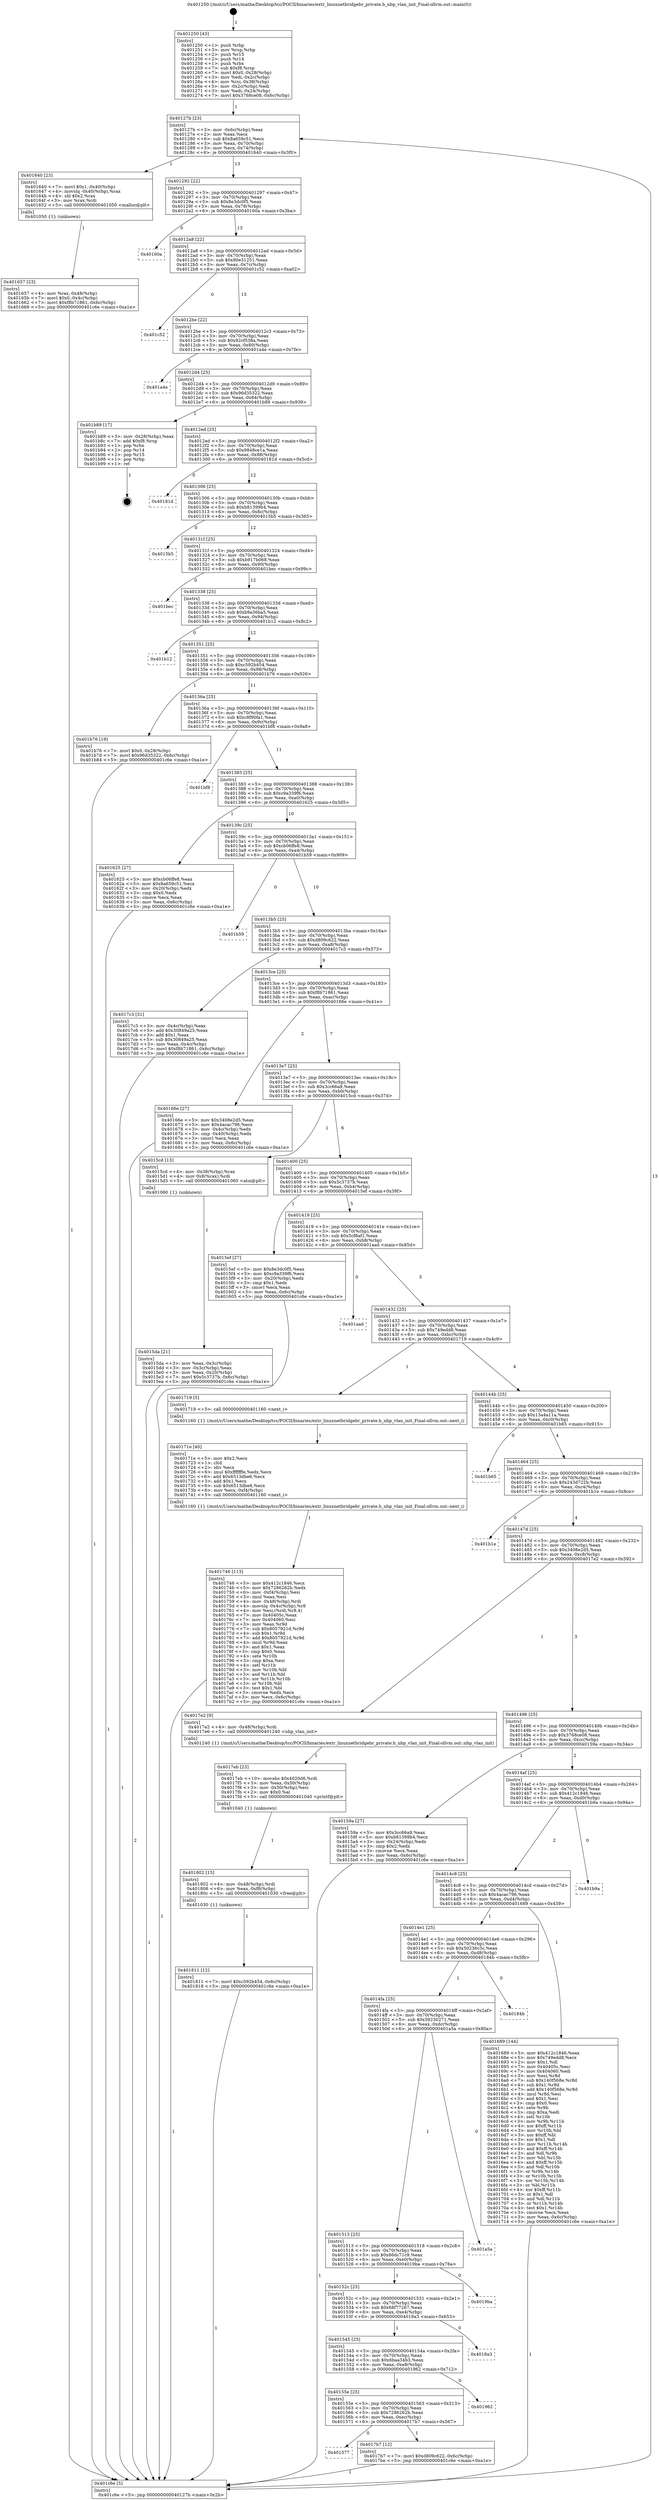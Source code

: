 digraph "0x401250" {
  label = "0x401250 (/mnt/c/Users/mathe/Desktop/tcc/POCII/binaries/extr_linuxnetbridgebr_private.h_nbp_vlan_init_Final-ollvm.out::main(0))"
  labelloc = "t"
  node[shape=record]

  Entry [label="",width=0.3,height=0.3,shape=circle,fillcolor=black,style=filled]
  "0x40127b" [label="{
     0x40127b [23]\l
     | [instrs]\l
     &nbsp;&nbsp;0x40127b \<+3\>: mov -0x6c(%rbp),%eax\l
     &nbsp;&nbsp;0x40127e \<+2\>: mov %eax,%ecx\l
     &nbsp;&nbsp;0x401280 \<+6\>: sub $0x8a659c51,%ecx\l
     &nbsp;&nbsp;0x401286 \<+3\>: mov %eax,-0x70(%rbp)\l
     &nbsp;&nbsp;0x401289 \<+3\>: mov %ecx,-0x74(%rbp)\l
     &nbsp;&nbsp;0x40128c \<+6\>: je 0000000000401640 \<main+0x3f0\>\l
  }"]
  "0x401640" [label="{
     0x401640 [23]\l
     | [instrs]\l
     &nbsp;&nbsp;0x401640 \<+7\>: movl $0x1,-0x40(%rbp)\l
     &nbsp;&nbsp;0x401647 \<+4\>: movslq -0x40(%rbp),%rax\l
     &nbsp;&nbsp;0x40164b \<+4\>: shl $0x2,%rax\l
     &nbsp;&nbsp;0x40164f \<+3\>: mov %rax,%rdi\l
     &nbsp;&nbsp;0x401652 \<+5\>: call 0000000000401050 \<malloc@plt\>\l
     | [calls]\l
     &nbsp;&nbsp;0x401050 \{1\} (unknown)\l
  }"]
  "0x401292" [label="{
     0x401292 [22]\l
     | [instrs]\l
     &nbsp;&nbsp;0x401292 \<+5\>: jmp 0000000000401297 \<main+0x47\>\l
     &nbsp;&nbsp;0x401297 \<+3\>: mov -0x70(%rbp),%eax\l
     &nbsp;&nbsp;0x40129a \<+5\>: sub $0x8e3dc0f5,%eax\l
     &nbsp;&nbsp;0x40129f \<+3\>: mov %eax,-0x78(%rbp)\l
     &nbsp;&nbsp;0x4012a2 \<+6\>: je 000000000040160a \<main+0x3ba\>\l
  }"]
  Exit [label="",width=0.3,height=0.3,shape=circle,fillcolor=black,style=filled,peripheries=2]
  "0x40160a" [label="{
     0x40160a\l
  }", style=dashed]
  "0x4012a8" [label="{
     0x4012a8 [22]\l
     | [instrs]\l
     &nbsp;&nbsp;0x4012a8 \<+5\>: jmp 00000000004012ad \<main+0x5d\>\l
     &nbsp;&nbsp;0x4012ad \<+3\>: mov -0x70(%rbp),%eax\l
     &nbsp;&nbsp;0x4012b0 \<+5\>: sub $0x90e31251,%eax\l
     &nbsp;&nbsp;0x4012b5 \<+3\>: mov %eax,-0x7c(%rbp)\l
     &nbsp;&nbsp;0x4012b8 \<+6\>: je 0000000000401c52 \<main+0xa02\>\l
  }"]
  "0x401811" [label="{
     0x401811 [12]\l
     | [instrs]\l
     &nbsp;&nbsp;0x401811 \<+7\>: movl $0xc592b454,-0x6c(%rbp)\l
     &nbsp;&nbsp;0x401818 \<+5\>: jmp 0000000000401c6e \<main+0xa1e\>\l
  }"]
  "0x401c52" [label="{
     0x401c52\l
  }", style=dashed]
  "0x4012be" [label="{
     0x4012be [22]\l
     | [instrs]\l
     &nbsp;&nbsp;0x4012be \<+5\>: jmp 00000000004012c3 \<main+0x73\>\l
     &nbsp;&nbsp;0x4012c3 \<+3\>: mov -0x70(%rbp),%eax\l
     &nbsp;&nbsp;0x4012c6 \<+5\>: sub $0x92cf538a,%eax\l
     &nbsp;&nbsp;0x4012cb \<+3\>: mov %eax,-0x80(%rbp)\l
     &nbsp;&nbsp;0x4012ce \<+6\>: je 0000000000401a4e \<main+0x7fe\>\l
  }"]
  "0x401802" [label="{
     0x401802 [15]\l
     | [instrs]\l
     &nbsp;&nbsp;0x401802 \<+4\>: mov -0x48(%rbp),%rdi\l
     &nbsp;&nbsp;0x401806 \<+6\>: mov %eax,-0xf8(%rbp)\l
     &nbsp;&nbsp;0x40180c \<+5\>: call 0000000000401030 \<free@plt\>\l
     | [calls]\l
     &nbsp;&nbsp;0x401030 \{1\} (unknown)\l
  }"]
  "0x401a4e" [label="{
     0x401a4e\l
  }", style=dashed]
  "0x4012d4" [label="{
     0x4012d4 [25]\l
     | [instrs]\l
     &nbsp;&nbsp;0x4012d4 \<+5\>: jmp 00000000004012d9 \<main+0x89\>\l
     &nbsp;&nbsp;0x4012d9 \<+3\>: mov -0x70(%rbp),%eax\l
     &nbsp;&nbsp;0x4012dc \<+5\>: sub $0x96d35322,%eax\l
     &nbsp;&nbsp;0x4012e1 \<+6\>: mov %eax,-0x84(%rbp)\l
     &nbsp;&nbsp;0x4012e7 \<+6\>: je 0000000000401b89 \<main+0x939\>\l
  }"]
  "0x4017eb" [label="{
     0x4017eb [23]\l
     | [instrs]\l
     &nbsp;&nbsp;0x4017eb \<+10\>: movabs $0x4020d6,%rdi\l
     &nbsp;&nbsp;0x4017f5 \<+3\>: mov %eax,-0x50(%rbp)\l
     &nbsp;&nbsp;0x4017f8 \<+3\>: mov -0x50(%rbp),%esi\l
     &nbsp;&nbsp;0x4017fb \<+2\>: mov $0x0,%al\l
     &nbsp;&nbsp;0x4017fd \<+5\>: call 0000000000401040 \<printf@plt\>\l
     | [calls]\l
     &nbsp;&nbsp;0x401040 \{1\} (unknown)\l
  }"]
  "0x401b89" [label="{
     0x401b89 [17]\l
     | [instrs]\l
     &nbsp;&nbsp;0x401b89 \<+3\>: mov -0x28(%rbp),%eax\l
     &nbsp;&nbsp;0x401b8c \<+7\>: add $0xf8,%rsp\l
     &nbsp;&nbsp;0x401b93 \<+1\>: pop %rbx\l
     &nbsp;&nbsp;0x401b94 \<+2\>: pop %r14\l
     &nbsp;&nbsp;0x401b96 \<+2\>: pop %r15\l
     &nbsp;&nbsp;0x401b98 \<+1\>: pop %rbp\l
     &nbsp;&nbsp;0x401b99 \<+1\>: ret\l
  }"]
  "0x4012ed" [label="{
     0x4012ed [25]\l
     | [instrs]\l
     &nbsp;&nbsp;0x4012ed \<+5\>: jmp 00000000004012f2 \<main+0xa2\>\l
     &nbsp;&nbsp;0x4012f2 \<+3\>: mov -0x70(%rbp),%eax\l
     &nbsp;&nbsp;0x4012f5 \<+5\>: sub $0x9848ce1a,%eax\l
     &nbsp;&nbsp;0x4012fa \<+6\>: mov %eax,-0x88(%rbp)\l
     &nbsp;&nbsp;0x401300 \<+6\>: je 000000000040181d \<main+0x5cd\>\l
  }"]
  "0x401577" [label="{
     0x401577\l
  }", style=dashed]
  "0x40181d" [label="{
     0x40181d\l
  }", style=dashed]
  "0x401306" [label="{
     0x401306 [25]\l
     | [instrs]\l
     &nbsp;&nbsp;0x401306 \<+5\>: jmp 000000000040130b \<main+0xbb\>\l
     &nbsp;&nbsp;0x40130b \<+3\>: mov -0x70(%rbp),%eax\l
     &nbsp;&nbsp;0x40130e \<+5\>: sub $0xb81399b4,%eax\l
     &nbsp;&nbsp;0x401313 \<+6\>: mov %eax,-0x8c(%rbp)\l
     &nbsp;&nbsp;0x401319 \<+6\>: je 00000000004015b5 \<main+0x365\>\l
  }"]
  "0x4017b7" [label="{
     0x4017b7 [12]\l
     | [instrs]\l
     &nbsp;&nbsp;0x4017b7 \<+7\>: movl $0xd809c622,-0x6c(%rbp)\l
     &nbsp;&nbsp;0x4017be \<+5\>: jmp 0000000000401c6e \<main+0xa1e\>\l
  }"]
  "0x4015b5" [label="{
     0x4015b5\l
  }", style=dashed]
  "0x40131f" [label="{
     0x40131f [25]\l
     | [instrs]\l
     &nbsp;&nbsp;0x40131f \<+5\>: jmp 0000000000401324 \<main+0xd4\>\l
     &nbsp;&nbsp;0x401324 \<+3\>: mov -0x70(%rbp),%eax\l
     &nbsp;&nbsp;0x401327 \<+5\>: sub $0xb917b068,%eax\l
     &nbsp;&nbsp;0x40132c \<+6\>: mov %eax,-0x90(%rbp)\l
     &nbsp;&nbsp;0x401332 \<+6\>: je 0000000000401bec \<main+0x99c\>\l
  }"]
  "0x40155e" [label="{
     0x40155e [25]\l
     | [instrs]\l
     &nbsp;&nbsp;0x40155e \<+5\>: jmp 0000000000401563 \<main+0x313\>\l
     &nbsp;&nbsp;0x401563 \<+3\>: mov -0x70(%rbp),%eax\l
     &nbsp;&nbsp;0x401566 \<+5\>: sub $0x7286262b,%eax\l
     &nbsp;&nbsp;0x40156b \<+6\>: mov %eax,-0xec(%rbp)\l
     &nbsp;&nbsp;0x401571 \<+6\>: je 00000000004017b7 \<main+0x567\>\l
  }"]
  "0x401bec" [label="{
     0x401bec\l
  }", style=dashed]
  "0x401338" [label="{
     0x401338 [25]\l
     | [instrs]\l
     &nbsp;&nbsp;0x401338 \<+5\>: jmp 000000000040133d \<main+0xed\>\l
     &nbsp;&nbsp;0x40133d \<+3\>: mov -0x70(%rbp),%eax\l
     &nbsp;&nbsp;0x401340 \<+5\>: sub $0xb9a36ba5,%eax\l
     &nbsp;&nbsp;0x401345 \<+6\>: mov %eax,-0x94(%rbp)\l
     &nbsp;&nbsp;0x40134b \<+6\>: je 0000000000401b12 \<main+0x8c2\>\l
  }"]
  "0x401962" [label="{
     0x401962\l
  }", style=dashed]
  "0x401b12" [label="{
     0x401b12\l
  }", style=dashed]
  "0x401351" [label="{
     0x401351 [25]\l
     | [instrs]\l
     &nbsp;&nbsp;0x401351 \<+5\>: jmp 0000000000401356 \<main+0x106\>\l
     &nbsp;&nbsp;0x401356 \<+3\>: mov -0x70(%rbp),%eax\l
     &nbsp;&nbsp;0x401359 \<+5\>: sub $0xc592b454,%eax\l
     &nbsp;&nbsp;0x40135e \<+6\>: mov %eax,-0x98(%rbp)\l
     &nbsp;&nbsp;0x401364 \<+6\>: je 0000000000401b76 \<main+0x926\>\l
  }"]
  "0x401545" [label="{
     0x401545 [25]\l
     | [instrs]\l
     &nbsp;&nbsp;0x401545 \<+5\>: jmp 000000000040154a \<main+0x2fa\>\l
     &nbsp;&nbsp;0x40154a \<+3\>: mov -0x70(%rbp),%eax\l
     &nbsp;&nbsp;0x40154d \<+5\>: sub $0x6baa34b3,%eax\l
     &nbsp;&nbsp;0x401552 \<+6\>: mov %eax,-0xe8(%rbp)\l
     &nbsp;&nbsp;0x401558 \<+6\>: je 0000000000401962 \<main+0x712\>\l
  }"]
  "0x401b76" [label="{
     0x401b76 [19]\l
     | [instrs]\l
     &nbsp;&nbsp;0x401b76 \<+7\>: movl $0x0,-0x28(%rbp)\l
     &nbsp;&nbsp;0x401b7d \<+7\>: movl $0x96d35322,-0x6c(%rbp)\l
     &nbsp;&nbsp;0x401b84 \<+5\>: jmp 0000000000401c6e \<main+0xa1e\>\l
  }"]
  "0x40136a" [label="{
     0x40136a [25]\l
     | [instrs]\l
     &nbsp;&nbsp;0x40136a \<+5\>: jmp 000000000040136f \<main+0x11f\>\l
     &nbsp;&nbsp;0x40136f \<+3\>: mov -0x70(%rbp),%eax\l
     &nbsp;&nbsp;0x401372 \<+5\>: sub $0xc8f90fa1,%eax\l
     &nbsp;&nbsp;0x401377 \<+6\>: mov %eax,-0x9c(%rbp)\l
     &nbsp;&nbsp;0x40137d \<+6\>: je 0000000000401bf8 \<main+0x9a8\>\l
  }"]
  "0x4018a3" [label="{
     0x4018a3\l
  }", style=dashed]
  "0x401bf8" [label="{
     0x401bf8\l
  }", style=dashed]
  "0x401383" [label="{
     0x401383 [25]\l
     | [instrs]\l
     &nbsp;&nbsp;0x401383 \<+5\>: jmp 0000000000401388 \<main+0x138\>\l
     &nbsp;&nbsp;0x401388 \<+3\>: mov -0x70(%rbp),%eax\l
     &nbsp;&nbsp;0x40138b \<+5\>: sub $0xc9a339f6,%eax\l
     &nbsp;&nbsp;0x401390 \<+6\>: mov %eax,-0xa0(%rbp)\l
     &nbsp;&nbsp;0x401396 \<+6\>: je 0000000000401625 \<main+0x3d5\>\l
  }"]
  "0x40152c" [label="{
     0x40152c [25]\l
     | [instrs]\l
     &nbsp;&nbsp;0x40152c \<+5\>: jmp 0000000000401531 \<main+0x2e1\>\l
     &nbsp;&nbsp;0x401531 \<+3\>: mov -0x70(%rbp),%eax\l
     &nbsp;&nbsp;0x401534 \<+5\>: sub $0x68f77267,%eax\l
     &nbsp;&nbsp;0x401539 \<+6\>: mov %eax,-0xe4(%rbp)\l
     &nbsp;&nbsp;0x40153f \<+6\>: je 00000000004018a3 \<main+0x653\>\l
  }"]
  "0x401625" [label="{
     0x401625 [27]\l
     | [instrs]\l
     &nbsp;&nbsp;0x401625 \<+5\>: mov $0xcb06ffe8,%eax\l
     &nbsp;&nbsp;0x40162a \<+5\>: mov $0x8a659c51,%ecx\l
     &nbsp;&nbsp;0x40162f \<+3\>: mov -0x20(%rbp),%edx\l
     &nbsp;&nbsp;0x401632 \<+3\>: cmp $0x0,%edx\l
     &nbsp;&nbsp;0x401635 \<+3\>: cmove %ecx,%eax\l
     &nbsp;&nbsp;0x401638 \<+3\>: mov %eax,-0x6c(%rbp)\l
     &nbsp;&nbsp;0x40163b \<+5\>: jmp 0000000000401c6e \<main+0xa1e\>\l
  }"]
  "0x40139c" [label="{
     0x40139c [25]\l
     | [instrs]\l
     &nbsp;&nbsp;0x40139c \<+5\>: jmp 00000000004013a1 \<main+0x151\>\l
     &nbsp;&nbsp;0x4013a1 \<+3\>: mov -0x70(%rbp),%eax\l
     &nbsp;&nbsp;0x4013a4 \<+5\>: sub $0xcb06ffe8,%eax\l
     &nbsp;&nbsp;0x4013a9 \<+6\>: mov %eax,-0xa4(%rbp)\l
     &nbsp;&nbsp;0x4013af \<+6\>: je 0000000000401b59 \<main+0x909\>\l
  }"]
  "0x4019ba" [label="{
     0x4019ba\l
  }", style=dashed]
  "0x401b59" [label="{
     0x401b59\l
  }", style=dashed]
  "0x4013b5" [label="{
     0x4013b5 [25]\l
     | [instrs]\l
     &nbsp;&nbsp;0x4013b5 \<+5\>: jmp 00000000004013ba \<main+0x16a\>\l
     &nbsp;&nbsp;0x4013ba \<+3\>: mov -0x70(%rbp),%eax\l
     &nbsp;&nbsp;0x4013bd \<+5\>: sub $0xd809c622,%eax\l
     &nbsp;&nbsp;0x4013c2 \<+6\>: mov %eax,-0xa8(%rbp)\l
     &nbsp;&nbsp;0x4013c8 \<+6\>: je 00000000004017c3 \<main+0x573\>\l
  }"]
  "0x401513" [label="{
     0x401513 [25]\l
     | [instrs]\l
     &nbsp;&nbsp;0x401513 \<+5\>: jmp 0000000000401518 \<main+0x2c8\>\l
     &nbsp;&nbsp;0x401518 \<+3\>: mov -0x70(%rbp),%eax\l
     &nbsp;&nbsp;0x40151b \<+5\>: sub $0x66dc71c9,%eax\l
     &nbsp;&nbsp;0x401520 \<+6\>: mov %eax,-0xe0(%rbp)\l
     &nbsp;&nbsp;0x401526 \<+6\>: je 00000000004019ba \<main+0x76a\>\l
  }"]
  "0x4017c3" [label="{
     0x4017c3 [31]\l
     | [instrs]\l
     &nbsp;&nbsp;0x4017c3 \<+3\>: mov -0x4c(%rbp),%eax\l
     &nbsp;&nbsp;0x4017c6 \<+5\>: add $0x30849a25,%eax\l
     &nbsp;&nbsp;0x4017cb \<+3\>: add $0x1,%eax\l
     &nbsp;&nbsp;0x4017ce \<+5\>: sub $0x30849a25,%eax\l
     &nbsp;&nbsp;0x4017d3 \<+3\>: mov %eax,-0x4c(%rbp)\l
     &nbsp;&nbsp;0x4017d6 \<+7\>: movl $0xf8b71861,-0x6c(%rbp)\l
     &nbsp;&nbsp;0x4017dd \<+5\>: jmp 0000000000401c6e \<main+0xa1e\>\l
  }"]
  "0x4013ce" [label="{
     0x4013ce [25]\l
     | [instrs]\l
     &nbsp;&nbsp;0x4013ce \<+5\>: jmp 00000000004013d3 \<main+0x183\>\l
     &nbsp;&nbsp;0x4013d3 \<+3\>: mov -0x70(%rbp),%eax\l
     &nbsp;&nbsp;0x4013d6 \<+5\>: sub $0xf8b71861,%eax\l
     &nbsp;&nbsp;0x4013db \<+6\>: mov %eax,-0xac(%rbp)\l
     &nbsp;&nbsp;0x4013e1 \<+6\>: je 000000000040166e \<main+0x41e\>\l
  }"]
  "0x401a5a" [label="{
     0x401a5a\l
  }", style=dashed]
  "0x40166e" [label="{
     0x40166e [27]\l
     | [instrs]\l
     &nbsp;&nbsp;0x40166e \<+5\>: mov $0x3408e2d5,%eax\l
     &nbsp;&nbsp;0x401673 \<+5\>: mov $0x4acac796,%ecx\l
     &nbsp;&nbsp;0x401678 \<+3\>: mov -0x4c(%rbp),%edx\l
     &nbsp;&nbsp;0x40167b \<+3\>: cmp -0x40(%rbp),%edx\l
     &nbsp;&nbsp;0x40167e \<+3\>: cmovl %ecx,%eax\l
     &nbsp;&nbsp;0x401681 \<+3\>: mov %eax,-0x6c(%rbp)\l
     &nbsp;&nbsp;0x401684 \<+5\>: jmp 0000000000401c6e \<main+0xa1e\>\l
  }"]
  "0x4013e7" [label="{
     0x4013e7 [25]\l
     | [instrs]\l
     &nbsp;&nbsp;0x4013e7 \<+5\>: jmp 00000000004013ec \<main+0x19c\>\l
     &nbsp;&nbsp;0x4013ec \<+3\>: mov -0x70(%rbp),%eax\l
     &nbsp;&nbsp;0x4013ef \<+5\>: sub $0x3cc66a9,%eax\l
     &nbsp;&nbsp;0x4013f4 \<+6\>: mov %eax,-0xb0(%rbp)\l
     &nbsp;&nbsp;0x4013fa \<+6\>: je 00000000004015cd \<main+0x37d\>\l
  }"]
  "0x4014fa" [label="{
     0x4014fa [25]\l
     | [instrs]\l
     &nbsp;&nbsp;0x4014fa \<+5\>: jmp 00000000004014ff \<main+0x2af\>\l
     &nbsp;&nbsp;0x4014ff \<+3\>: mov -0x70(%rbp),%eax\l
     &nbsp;&nbsp;0x401502 \<+5\>: sub $0x59230271,%eax\l
     &nbsp;&nbsp;0x401507 \<+6\>: mov %eax,-0xdc(%rbp)\l
     &nbsp;&nbsp;0x40150d \<+6\>: je 0000000000401a5a \<main+0x80a\>\l
  }"]
  "0x4015cd" [label="{
     0x4015cd [13]\l
     | [instrs]\l
     &nbsp;&nbsp;0x4015cd \<+4\>: mov -0x38(%rbp),%rax\l
     &nbsp;&nbsp;0x4015d1 \<+4\>: mov 0x8(%rax),%rdi\l
     &nbsp;&nbsp;0x4015d5 \<+5\>: call 0000000000401060 \<atoi@plt\>\l
     | [calls]\l
     &nbsp;&nbsp;0x401060 \{1\} (unknown)\l
  }"]
  "0x401400" [label="{
     0x401400 [25]\l
     | [instrs]\l
     &nbsp;&nbsp;0x401400 \<+5\>: jmp 0000000000401405 \<main+0x1b5\>\l
     &nbsp;&nbsp;0x401405 \<+3\>: mov -0x70(%rbp),%eax\l
     &nbsp;&nbsp;0x401408 \<+5\>: sub $0x5c3737b,%eax\l
     &nbsp;&nbsp;0x40140d \<+6\>: mov %eax,-0xb4(%rbp)\l
     &nbsp;&nbsp;0x401413 \<+6\>: je 00000000004015ef \<main+0x39f\>\l
  }"]
  "0x40184b" [label="{
     0x40184b\l
  }", style=dashed]
  "0x4015ef" [label="{
     0x4015ef [27]\l
     | [instrs]\l
     &nbsp;&nbsp;0x4015ef \<+5\>: mov $0x8e3dc0f5,%eax\l
     &nbsp;&nbsp;0x4015f4 \<+5\>: mov $0xc9a339f6,%ecx\l
     &nbsp;&nbsp;0x4015f9 \<+3\>: mov -0x20(%rbp),%edx\l
     &nbsp;&nbsp;0x4015fc \<+3\>: cmp $0x1,%edx\l
     &nbsp;&nbsp;0x4015ff \<+3\>: cmovl %ecx,%eax\l
     &nbsp;&nbsp;0x401602 \<+3\>: mov %eax,-0x6c(%rbp)\l
     &nbsp;&nbsp;0x401605 \<+5\>: jmp 0000000000401c6e \<main+0xa1e\>\l
  }"]
  "0x401419" [label="{
     0x401419 [25]\l
     | [instrs]\l
     &nbsp;&nbsp;0x401419 \<+5\>: jmp 000000000040141e \<main+0x1ce\>\l
     &nbsp;&nbsp;0x40141e \<+3\>: mov -0x70(%rbp),%eax\l
     &nbsp;&nbsp;0x401421 \<+5\>: sub $0x5cf8af1,%eax\l
     &nbsp;&nbsp;0x401426 \<+6\>: mov %eax,-0xb8(%rbp)\l
     &nbsp;&nbsp;0x40142c \<+6\>: je 0000000000401aad \<main+0x85d\>\l
  }"]
  "0x401746" [label="{
     0x401746 [113]\l
     | [instrs]\l
     &nbsp;&nbsp;0x401746 \<+5\>: mov $0x412c1846,%ecx\l
     &nbsp;&nbsp;0x40174b \<+5\>: mov $0x7286262b,%edx\l
     &nbsp;&nbsp;0x401750 \<+6\>: mov -0xf4(%rbp),%esi\l
     &nbsp;&nbsp;0x401756 \<+3\>: imul %eax,%esi\l
     &nbsp;&nbsp;0x401759 \<+4\>: mov -0x48(%rbp),%rdi\l
     &nbsp;&nbsp;0x40175d \<+4\>: movslq -0x4c(%rbp),%r8\l
     &nbsp;&nbsp;0x401761 \<+4\>: mov %esi,(%rdi,%r8,4)\l
     &nbsp;&nbsp;0x401765 \<+7\>: mov 0x40405c,%eax\l
     &nbsp;&nbsp;0x40176c \<+7\>: mov 0x404060,%esi\l
     &nbsp;&nbsp;0x401773 \<+3\>: mov %eax,%r9d\l
     &nbsp;&nbsp;0x401776 \<+7\>: sub $0x8057921d,%r9d\l
     &nbsp;&nbsp;0x40177d \<+4\>: sub $0x1,%r9d\l
     &nbsp;&nbsp;0x401781 \<+7\>: add $0x8057921d,%r9d\l
     &nbsp;&nbsp;0x401788 \<+4\>: imul %r9d,%eax\l
     &nbsp;&nbsp;0x40178c \<+3\>: and $0x1,%eax\l
     &nbsp;&nbsp;0x40178f \<+3\>: cmp $0x0,%eax\l
     &nbsp;&nbsp;0x401792 \<+4\>: sete %r10b\l
     &nbsp;&nbsp;0x401796 \<+3\>: cmp $0xa,%esi\l
     &nbsp;&nbsp;0x401799 \<+4\>: setl %r11b\l
     &nbsp;&nbsp;0x40179d \<+3\>: mov %r10b,%bl\l
     &nbsp;&nbsp;0x4017a0 \<+3\>: and %r11b,%bl\l
     &nbsp;&nbsp;0x4017a3 \<+3\>: xor %r11b,%r10b\l
     &nbsp;&nbsp;0x4017a6 \<+3\>: or %r10b,%bl\l
     &nbsp;&nbsp;0x4017a9 \<+3\>: test $0x1,%bl\l
     &nbsp;&nbsp;0x4017ac \<+3\>: cmovne %edx,%ecx\l
     &nbsp;&nbsp;0x4017af \<+3\>: mov %ecx,-0x6c(%rbp)\l
     &nbsp;&nbsp;0x4017b2 \<+5\>: jmp 0000000000401c6e \<main+0xa1e\>\l
  }"]
  "0x401aad" [label="{
     0x401aad\l
  }", style=dashed]
  "0x401432" [label="{
     0x401432 [25]\l
     | [instrs]\l
     &nbsp;&nbsp;0x401432 \<+5\>: jmp 0000000000401437 \<main+0x1e7\>\l
     &nbsp;&nbsp;0x401437 \<+3\>: mov -0x70(%rbp),%eax\l
     &nbsp;&nbsp;0x40143a \<+5\>: sub $0x749edd8,%eax\l
     &nbsp;&nbsp;0x40143f \<+6\>: mov %eax,-0xbc(%rbp)\l
     &nbsp;&nbsp;0x401445 \<+6\>: je 0000000000401719 \<main+0x4c9\>\l
  }"]
  "0x40171e" [label="{
     0x40171e [40]\l
     | [instrs]\l
     &nbsp;&nbsp;0x40171e \<+5\>: mov $0x2,%ecx\l
     &nbsp;&nbsp;0x401723 \<+1\>: cltd\l
     &nbsp;&nbsp;0x401724 \<+2\>: idiv %ecx\l
     &nbsp;&nbsp;0x401726 \<+6\>: imul $0xfffffffe,%edx,%ecx\l
     &nbsp;&nbsp;0x40172c \<+6\>: add $0x6513dbe6,%ecx\l
     &nbsp;&nbsp;0x401732 \<+3\>: add $0x1,%ecx\l
     &nbsp;&nbsp;0x401735 \<+6\>: sub $0x6513dbe6,%ecx\l
     &nbsp;&nbsp;0x40173b \<+6\>: mov %ecx,-0xf4(%rbp)\l
     &nbsp;&nbsp;0x401741 \<+5\>: call 0000000000401160 \<next_i\>\l
     | [calls]\l
     &nbsp;&nbsp;0x401160 \{1\} (/mnt/c/Users/mathe/Desktop/tcc/POCII/binaries/extr_linuxnetbridgebr_private.h_nbp_vlan_init_Final-ollvm.out::next_i)\l
  }"]
  "0x401719" [label="{
     0x401719 [5]\l
     | [instrs]\l
     &nbsp;&nbsp;0x401719 \<+5\>: call 0000000000401160 \<next_i\>\l
     | [calls]\l
     &nbsp;&nbsp;0x401160 \{1\} (/mnt/c/Users/mathe/Desktop/tcc/POCII/binaries/extr_linuxnetbridgebr_private.h_nbp_vlan_init_Final-ollvm.out::next_i)\l
  }"]
  "0x40144b" [label="{
     0x40144b [25]\l
     | [instrs]\l
     &nbsp;&nbsp;0x40144b \<+5\>: jmp 0000000000401450 \<main+0x200\>\l
     &nbsp;&nbsp;0x401450 \<+3\>: mov -0x70(%rbp),%eax\l
     &nbsp;&nbsp;0x401453 \<+5\>: sub $0x13a4a11a,%eax\l
     &nbsp;&nbsp;0x401458 \<+6\>: mov %eax,-0xc0(%rbp)\l
     &nbsp;&nbsp;0x40145e \<+6\>: je 0000000000401b65 \<main+0x915\>\l
  }"]
  "0x4014e1" [label="{
     0x4014e1 [25]\l
     | [instrs]\l
     &nbsp;&nbsp;0x4014e1 \<+5\>: jmp 00000000004014e6 \<main+0x296\>\l
     &nbsp;&nbsp;0x4014e6 \<+3\>: mov -0x70(%rbp),%eax\l
     &nbsp;&nbsp;0x4014e9 \<+5\>: sub $0x50236c3c,%eax\l
     &nbsp;&nbsp;0x4014ee \<+6\>: mov %eax,-0xd8(%rbp)\l
     &nbsp;&nbsp;0x4014f4 \<+6\>: je 000000000040184b \<main+0x5fb\>\l
  }"]
  "0x401b65" [label="{
     0x401b65\l
  }", style=dashed]
  "0x401464" [label="{
     0x401464 [25]\l
     | [instrs]\l
     &nbsp;&nbsp;0x401464 \<+5\>: jmp 0000000000401469 \<main+0x219\>\l
     &nbsp;&nbsp;0x401469 \<+3\>: mov -0x70(%rbp),%eax\l
     &nbsp;&nbsp;0x40146c \<+5\>: sub $0x243d722b,%eax\l
     &nbsp;&nbsp;0x401471 \<+6\>: mov %eax,-0xc4(%rbp)\l
     &nbsp;&nbsp;0x401477 \<+6\>: je 0000000000401b1e \<main+0x8ce\>\l
  }"]
  "0x401689" [label="{
     0x401689 [144]\l
     | [instrs]\l
     &nbsp;&nbsp;0x401689 \<+5\>: mov $0x412c1846,%eax\l
     &nbsp;&nbsp;0x40168e \<+5\>: mov $0x749edd8,%ecx\l
     &nbsp;&nbsp;0x401693 \<+2\>: mov $0x1,%dl\l
     &nbsp;&nbsp;0x401695 \<+7\>: mov 0x40405c,%esi\l
     &nbsp;&nbsp;0x40169c \<+7\>: mov 0x404060,%edi\l
     &nbsp;&nbsp;0x4016a3 \<+3\>: mov %esi,%r8d\l
     &nbsp;&nbsp;0x4016a6 \<+7\>: sub $0x140f568e,%r8d\l
     &nbsp;&nbsp;0x4016ad \<+4\>: sub $0x1,%r8d\l
     &nbsp;&nbsp;0x4016b1 \<+7\>: add $0x140f568e,%r8d\l
     &nbsp;&nbsp;0x4016b8 \<+4\>: imul %r8d,%esi\l
     &nbsp;&nbsp;0x4016bc \<+3\>: and $0x1,%esi\l
     &nbsp;&nbsp;0x4016bf \<+3\>: cmp $0x0,%esi\l
     &nbsp;&nbsp;0x4016c2 \<+4\>: sete %r9b\l
     &nbsp;&nbsp;0x4016c6 \<+3\>: cmp $0xa,%edi\l
     &nbsp;&nbsp;0x4016c9 \<+4\>: setl %r10b\l
     &nbsp;&nbsp;0x4016cd \<+3\>: mov %r9b,%r11b\l
     &nbsp;&nbsp;0x4016d0 \<+4\>: xor $0xff,%r11b\l
     &nbsp;&nbsp;0x4016d4 \<+3\>: mov %r10b,%bl\l
     &nbsp;&nbsp;0x4016d7 \<+3\>: xor $0xff,%bl\l
     &nbsp;&nbsp;0x4016da \<+3\>: xor $0x1,%dl\l
     &nbsp;&nbsp;0x4016dd \<+3\>: mov %r11b,%r14b\l
     &nbsp;&nbsp;0x4016e0 \<+4\>: and $0xff,%r14b\l
     &nbsp;&nbsp;0x4016e4 \<+3\>: and %dl,%r9b\l
     &nbsp;&nbsp;0x4016e7 \<+3\>: mov %bl,%r15b\l
     &nbsp;&nbsp;0x4016ea \<+4\>: and $0xff,%r15b\l
     &nbsp;&nbsp;0x4016ee \<+3\>: and %dl,%r10b\l
     &nbsp;&nbsp;0x4016f1 \<+3\>: or %r9b,%r14b\l
     &nbsp;&nbsp;0x4016f4 \<+3\>: or %r10b,%r15b\l
     &nbsp;&nbsp;0x4016f7 \<+3\>: xor %r15b,%r14b\l
     &nbsp;&nbsp;0x4016fa \<+3\>: or %bl,%r11b\l
     &nbsp;&nbsp;0x4016fd \<+4\>: xor $0xff,%r11b\l
     &nbsp;&nbsp;0x401701 \<+3\>: or $0x1,%dl\l
     &nbsp;&nbsp;0x401704 \<+3\>: and %dl,%r11b\l
     &nbsp;&nbsp;0x401707 \<+3\>: or %r11b,%r14b\l
     &nbsp;&nbsp;0x40170a \<+4\>: test $0x1,%r14b\l
     &nbsp;&nbsp;0x40170e \<+3\>: cmovne %ecx,%eax\l
     &nbsp;&nbsp;0x401711 \<+3\>: mov %eax,-0x6c(%rbp)\l
     &nbsp;&nbsp;0x401714 \<+5\>: jmp 0000000000401c6e \<main+0xa1e\>\l
  }"]
  "0x401b1e" [label="{
     0x401b1e\l
  }", style=dashed]
  "0x40147d" [label="{
     0x40147d [25]\l
     | [instrs]\l
     &nbsp;&nbsp;0x40147d \<+5\>: jmp 0000000000401482 \<main+0x232\>\l
     &nbsp;&nbsp;0x401482 \<+3\>: mov -0x70(%rbp),%eax\l
     &nbsp;&nbsp;0x401485 \<+5\>: sub $0x3408e2d5,%eax\l
     &nbsp;&nbsp;0x40148a \<+6\>: mov %eax,-0xc8(%rbp)\l
     &nbsp;&nbsp;0x401490 \<+6\>: je 00000000004017e2 \<main+0x592\>\l
  }"]
  "0x4014c8" [label="{
     0x4014c8 [25]\l
     | [instrs]\l
     &nbsp;&nbsp;0x4014c8 \<+5\>: jmp 00000000004014cd \<main+0x27d\>\l
     &nbsp;&nbsp;0x4014cd \<+3\>: mov -0x70(%rbp),%eax\l
     &nbsp;&nbsp;0x4014d0 \<+5\>: sub $0x4acac796,%eax\l
     &nbsp;&nbsp;0x4014d5 \<+6\>: mov %eax,-0xd4(%rbp)\l
     &nbsp;&nbsp;0x4014db \<+6\>: je 0000000000401689 \<main+0x439\>\l
  }"]
  "0x4017e2" [label="{
     0x4017e2 [9]\l
     | [instrs]\l
     &nbsp;&nbsp;0x4017e2 \<+4\>: mov -0x48(%rbp),%rdi\l
     &nbsp;&nbsp;0x4017e6 \<+5\>: call 0000000000401240 \<nbp_vlan_init\>\l
     | [calls]\l
     &nbsp;&nbsp;0x401240 \{1\} (/mnt/c/Users/mathe/Desktop/tcc/POCII/binaries/extr_linuxnetbridgebr_private.h_nbp_vlan_init_Final-ollvm.out::nbp_vlan_init)\l
  }"]
  "0x401496" [label="{
     0x401496 [25]\l
     | [instrs]\l
     &nbsp;&nbsp;0x401496 \<+5\>: jmp 000000000040149b \<main+0x24b\>\l
     &nbsp;&nbsp;0x40149b \<+3\>: mov -0x70(%rbp),%eax\l
     &nbsp;&nbsp;0x40149e \<+5\>: sub $0x3768ce08,%eax\l
     &nbsp;&nbsp;0x4014a3 \<+6\>: mov %eax,-0xcc(%rbp)\l
     &nbsp;&nbsp;0x4014a9 \<+6\>: je 000000000040159a \<main+0x34a\>\l
  }"]
  "0x401b9a" [label="{
     0x401b9a\l
  }", style=dashed]
  "0x40159a" [label="{
     0x40159a [27]\l
     | [instrs]\l
     &nbsp;&nbsp;0x40159a \<+5\>: mov $0x3cc66a9,%eax\l
     &nbsp;&nbsp;0x40159f \<+5\>: mov $0xb81399b4,%ecx\l
     &nbsp;&nbsp;0x4015a4 \<+3\>: mov -0x24(%rbp),%edx\l
     &nbsp;&nbsp;0x4015a7 \<+3\>: cmp $0x2,%edx\l
     &nbsp;&nbsp;0x4015aa \<+3\>: cmovne %ecx,%eax\l
     &nbsp;&nbsp;0x4015ad \<+3\>: mov %eax,-0x6c(%rbp)\l
     &nbsp;&nbsp;0x4015b0 \<+5\>: jmp 0000000000401c6e \<main+0xa1e\>\l
  }"]
  "0x4014af" [label="{
     0x4014af [25]\l
     | [instrs]\l
     &nbsp;&nbsp;0x4014af \<+5\>: jmp 00000000004014b4 \<main+0x264\>\l
     &nbsp;&nbsp;0x4014b4 \<+3\>: mov -0x70(%rbp),%eax\l
     &nbsp;&nbsp;0x4014b7 \<+5\>: sub $0x412c1846,%eax\l
     &nbsp;&nbsp;0x4014bc \<+6\>: mov %eax,-0xd0(%rbp)\l
     &nbsp;&nbsp;0x4014c2 \<+6\>: je 0000000000401b9a \<main+0x94a\>\l
  }"]
  "0x401c6e" [label="{
     0x401c6e [5]\l
     | [instrs]\l
     &nbsp;&nbsp;0x401c6e \<+5\>: jmp 000000000040127b \<main+0x2b\>\l
  }"]
  "0x401250" [label="{
     0x401250 [43]\l
     | [instrs]\l
     &nbsp;&nbsp;0x401250 \<+1\>: push %rbp\l
     &nbsp;&nbsp;0x401251 \<+3\>: mov %rsp,%rbp\l
     &nbsp;&nbsp;0x401254 \<+2\>: push %r15\l
     &nbsp;&nbsp;0x401256 \<+2\>: push %r14\l
     &nbsp;&nbsp;0x401258 \<+1\>: push %rbx\l
     &nbsp;&nbsp;0x401259 \<+7\>: sub $0xf8,%rsp\l
     &nbsp;&nbsp;0x401260 \<+7\>: movl $0x0,-0x28(%rbp)\l
     &nbsp;&nbsp;0x401267 \<+3\>: mov %edi,-0x2c(%rbp)\l
     &nbsp;&nbsp;0x40126a \<+4\>: mov %rsi,-0x38(%rbp)\l
     &nbsp;&nbsp;0x40126e \<+3\>: mov -0x2c(%rbp),%edi\l
     &nbsp;&nbsp;0x401271 \<+3\>: mov %edi,-0x24(%rbp)\l
     &nbsp;&nbsp;0x401274 \<+7\>: movl $0x3768ce08,-0x6c(%rbp)\l
  }"]
  "0x4015da" [label="{
     0x4015da [21]\l
     | [instrs]\l
     &nbsp;&nbsp;0x4015da \<+3\>: mov %eax,-0x3c(%rbp)\l
     &nbsp;&nbsp;0x4015dd \<+3\>: mov -0x3c(%rbp),%eax\l
     &nbsp;&nbsp;0x4015e0 \<+3\>: mov %eax,-0x20(%rbp)\l
     &nbsp;&nbsp;0x4015e3 \<+7\>: movl $0x5c3737b,-0x6c(%rbp)\l
     &nbsp;&nbsp;0x4015ea \<+5\>: jmp 0000000000401c6e \<main+0xa1e\>\l
  }"]
  "0x401657" [label="{
     0x401657 [23]\l
     | [instrs]\l
     &nbsp;&nbsp;0x401657 \<+4\>: mov %rax,-0x48(%rbp)\l
     &nbsp;&nbsp;0x40165b \<+7\>: movl $0x0,-0x4c(%rbp)\l
     &nbsp;&nbsp;0x401662 \<+7\>: movl $0xf8b71861,-0x6c(%rbp)\l
     &nbsp;&nbsp;0x401669 \<+5\>: jmp 0000000000401c6e \<main+0xa1e\>\l
  }"]
  Entry -> "0x401250" [label=" 1"]
  "0x40127b" -> "0x401640" [label=" 1"]
  "0x40127b" -> "0x401292" [label=" 13"]
  "0x401b89" -> Exit [label=" 1"]
  "0x401292" -> "0x40160a" [label=" 0"]
  "0x401292" -> "0x4012a8" [label=" 13"]
  "0x401b76" -> "0x401c6e" [label=" 1"]
  "0x4012a8" -> "0x401c52" [label=" 0"]
  "0x4012a8" -> "0x4012be" [label=" 13"]
  "0x401811" -> "0x401c6e" [label=" 1"]
  "0x4012be" -> "0x401a4e" [label=" 0"]
  "0x4012be" -> "0x4012d4" [label=" 13"]
  "0x401802" -> "0x401811" [label=" 1"]
  "0x4012d4" -> "0x401b89" [label=" 1"]
  "0x4012d4" -> "0x4012ed" [label=" 12"]
  "0x4017eb" -> "0x401802" [label=" 1"]
  "0x4012ed" -> "0x40181d" [label=" 0"]
  "0x4012ed" -> "0x401306" [label=" 12"]
  "0x4017e2" -> "0x4017eb" [label=" 1"]
  "0x401306" -> "0x4015b5" [label=" 0"]
  "0x401306" -> "0x40131f" [label=" 12"]
  "0x4017c3" -> "0x401c6e" [label=" 1"]
  "0x40131f" -> "0x401bec" [label=" 0"]
  "0x40131f" -> "0x401338" [label=" 12"]
  "0x40155e" -> "0x401577" [label=" 0"]
  "0x401338" -> "0x401b12" [label=" 0"]
  "0x401338" -> "0x401351" [label=" 12"]
  "0x40155e" -> "0x4017b7" [label=" 1"]
  "0x401351" -> "0x401b76" [label=" 1"]
  "0x401351" -> "0x40136a" [label=" 11"]
  "0x401545" -> "0x40155e" [label=" 1"]
  "0x40136a" -> "0x401bf8" [label=" 0"]
  "0x40136a" -> "0x401383" [label=" 11"]
  "0x401545" -> "0x401962" [label=" 0"]
  "0x401383" -> "0x401625" [label=" 1"]
  "0x401383" -> "0x40139c" [label=" 10"]
  "0x40152c" -> "0x401545" [label=" 1"]
  "0x40139c" -> "0x401b59" [label=" 0"]
  "0x40139c" -> "0x4013b5" [label=" 10"]
  "0x40152c" -> "0x4018a3" [label=" 0"]
  "0x4013b5" -> "0x4017c3" [label=" 1"]
  "0x4013b5" -> "0x4013ce" [label=" 9"]
  "0x401513" -> "0x40152c" [label=" 1"]
  "0x4013ce" -> "0x40166e" [label=" 2"]
  "0x4013ce" -> "0x4013e7" [label=" 7"]
  "0x401513" -> "0x4019ba" [label=" 0"]
  "0x4013e7" -> "0x4015cd" [label=" 1"]
  "0x4013e7" -> "0x401400" [label=" 6"]
  "0x4014fa" -> "0x401513" [label=" 1"]
  "0x401400" -> "0x4015ef" [label=" 1"]
  "0x401400" -> "0x401419" [label=" 5"]
  "0x4014fa" -> "0x401a5a" [label=" 0"]
  "0x401419" -> "0x401aad" [label=" 0"]
  "0x401419" -> "0x401432" [label=" 5"]
  "0x4014e1" -> "0x4014fa" [label=" 1"]
  "0x401432" -> "0x401719" [label=" 1"]
  "0x401432" -> "0x40144b" [label=" 4"]
  "0x4014e1" -> "0x40184b" [label=" 0"]
  "0x40144b" -> "0x401b65" [label=" 0"]
  "0x40144b" -> "0x401464" [label=" 4"]
  "0x4017b7" -> "0x401c6e" [label=" 1"]
  "0x401464" -> "0x401b1e" [label=" 0"]
  "0x401464" -> "0x40147d" [label=" 4"]
  "0x401746" -> "0x401c6e" [label=" 1"]
  "0x40147d" -> "0x4017e2" [label=" 1"]
  "0x40147d" -> "0x401496" [label=" 3"]
  "0x401719" -> "0x40171e" [label=" 1"]
  "0x401496" -> "0x40159a" [label=" 1"]
  "0x401496" -> "0x4014af" [label=" 2"]
  "0x40159a" -> "0x401c6e" [label=" 1"]
  "0x401250" -> "0x40127b" [label=" 1"]
  "0x401c6e" -> "0x40127b" [label=" 13"]
  "0x4015cd" -> "0x4015da" [label=" 1"]
  "0x4015da" -> "0x401c6e" [label=" 1"]
  "0x4015ef" -> "0x401c6e" [label=" 1"]
  "0x401625" -> "0x401c6e" [label=" 1"]
  "0x401640" -> "0x401657" [label=" 1"]
  "0x401657" -> "0x401c6e" [label=" 1"]
  "0x40166e" -> "0x401c6e" [label=" 2"]
  "0x401689" -> "0x401c6e" [label=" 1"]
  "0x4014af" -> "0x401b9a" [label=" 0"]
  "0x4014af" -> "0x4014c8" [label=" 2"]
  "0x40171e" -> "0x401746" [label=" 1"]
  "0x4014c8" -> "0x401689" [label=" 1"]
  "0x4014c8" -> "0x4014e1" [label=" 1"]
}
